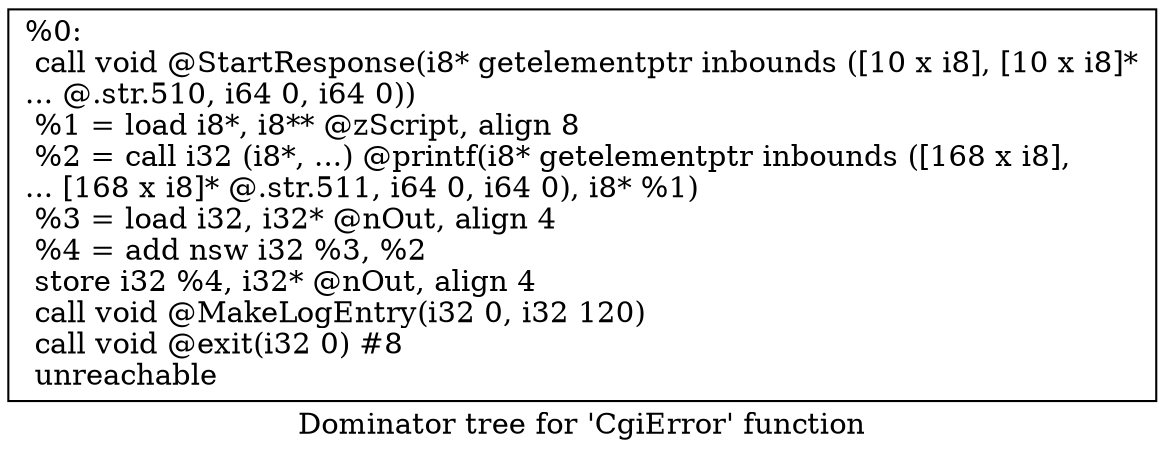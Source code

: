 digraph "Dominator tree for 'CgiError' function" {
	label="Dominator tree for 'CgiError' function";

	Node0x1d2ca50 [shape=record,label="{%0:\l  call void @StartResponse(i8* getelementptr inbounds ([10 x i8], [10 x i8]*\l... @.str.510, i64 0, i64 0))\l  %1 = load i8*, i8** @zScript, align 8\l  %2 = call i32 (i8*, ...) @printf(i8* getelementptr inbounds ([168 x i8],\l... [168 x i8]* @.str.511, i64 0, i64 0), i8* %1)\l  %3 = load i32, i32* @nOut, align 4\l  %4 = add nsw i32 %3, %2\l  store i32 %4, i32* @nOut, align 4\l  call void @MakeLogEntry(i32 0, i32 120)\l  call void @exit(i32 0) #8\l  unreachable\l}"];
}

